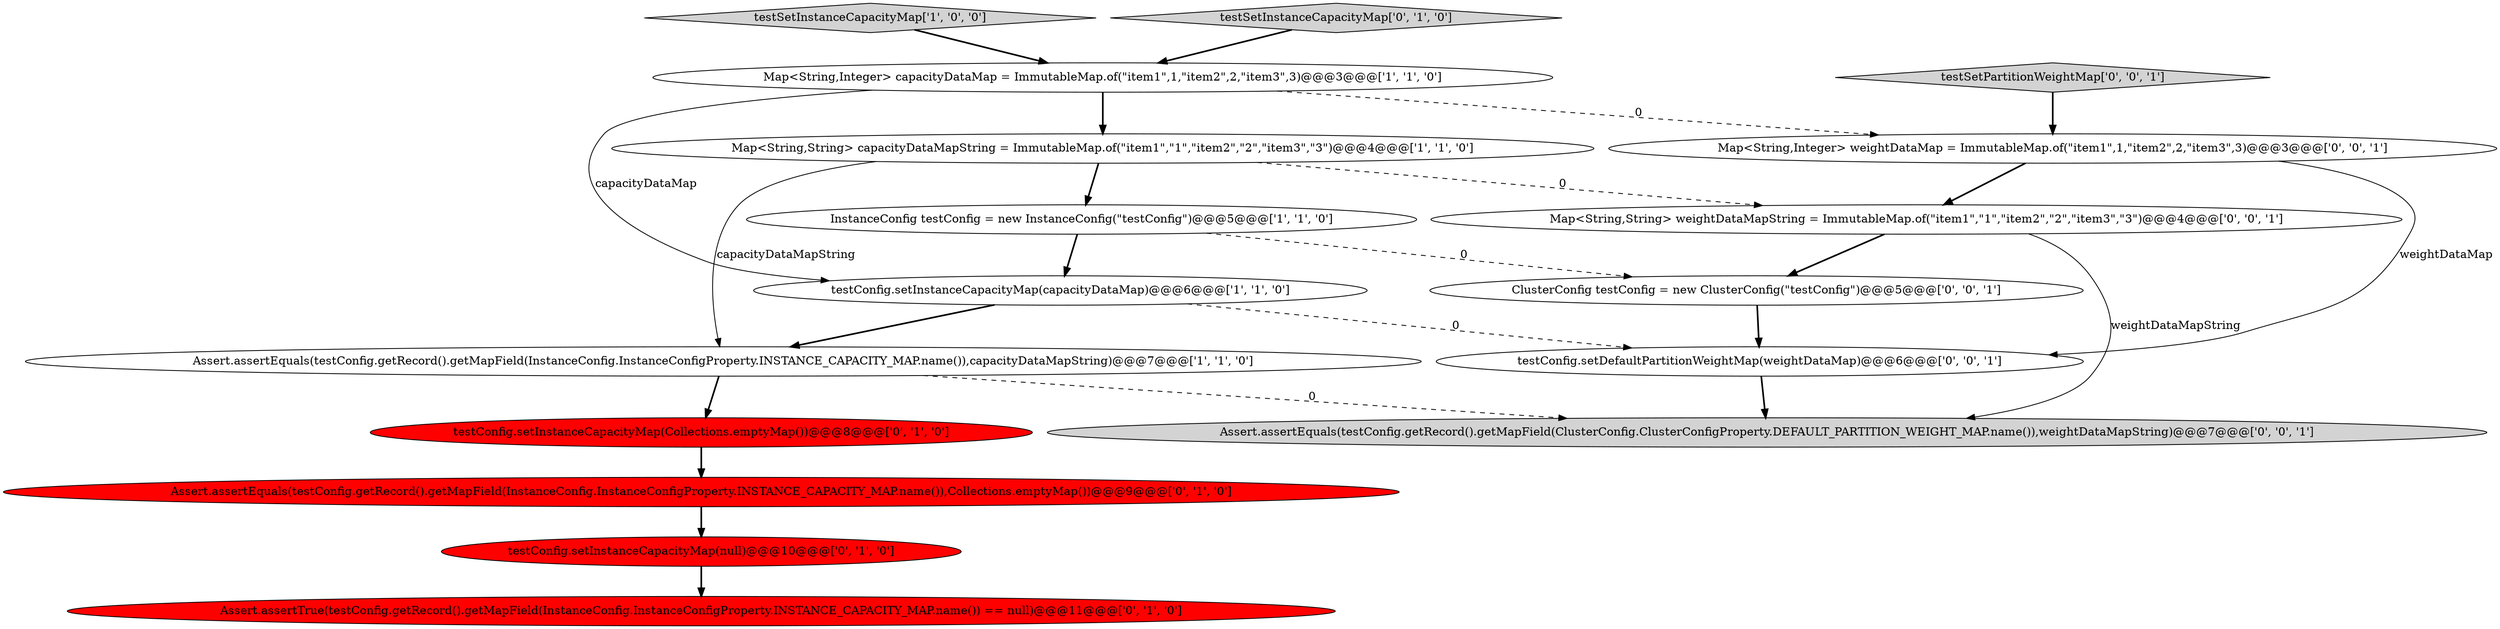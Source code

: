 digraph {
7 [style = filled, label = "testConfig.setInstanceCapacityMap(null)@@@10@@@['0', '1', '0']", fillcolor = red, shape = ellipse image = "AAA1AAABBB2BBB"];
9 [style = filled, label = "Assert.assertTrue(testConfig.getRecord().getMapField(InstanceConfig.InstanceConfigProperty.INSTANCE_CAPACITY_MAP.name()) == null)@@@11@@@['0', '1', '0']", fillcolor = red, shape = ellipse image = "AAA1AAABBB2BBB"];
13 [style = filled, label = "Assert.assertEquals(testConfig.getRecord().getMapField(ClusterConfig.ClusterConfigProperty.DEFAULT_PARTITION_WEIGHT_MAP.name()),weightDataMapString)@@@7@@@['0', '0', '1']", fillcolor = lightgray, shape = ellipse image = "AAA0AAABBB3BBB"];
11 [style = filled, label = "testSetPartitionWeightMap['0', '0', '1']", fillcolor = lightgray, shape = diamond image = "AAA0AAABBB3BBB"];
1 [style = filled, label = "Assert.assertEquals(testConfig.getRecord().getMapField(InstanceConfig.InstanceConfigProperty.INSTANCE_CAPACITY_MAP.name()),capacityDataMapString)@@@7@@@['1', '1', '0']", fillcolor = white, shape = ellipse image = "AAA0AAABBB1BBB"];
14 [style = filled, label = "Map<String,Integer> weightDataMap = ImmutableMap.of(\"item1\",1,\"item2\",2,\"item3\",3)@@@3@@@['0', '0', '1']", fillcolor = white, shape = ellipse image = "AAA0AAABBB3BBB"];
3 [style = filled, label = "testSetInstanceCapacityMap['1', '0', '0']", fillcolor = lightgray, shape = diamond image = "AAA0AAABBB1BBB"];
15 [style = filled, label = "testConfig.setDefaultPartitionWeightMap(weightDataMap)@@@6@@@['0', '0', '1']", fillcolor = white, shape = ellipse image = "AAA0AAABBB3BBB"];
4 [style = filled, label = "Map<String,Integer> capacityDataMap = ImmutableMap.of(\"item1\",1,\"item2\",2,\"item3\",3)@@@3@@@['1', '1', '0']", fillcolor = white, shape = ellipse image = "AAA0AAABBB1BBB"];
0 [style = filled, label = "InstanceConfig testConfig = new InstanceConfig(\"testConfig\")@@@5@@@['1', '1', '0']", fillcolor = white, shape = ellipse image = "AAA0AAABBB1BBB"];
2 [style = filled, label = "testConfig.setInstanceCapacityMap(capacityDataMap)@@@6@@@['1', '1', '0']", fillcolor = white, shape = ellipse image = "AAA0AAABBB1BBB"];
5 [style = filled, label = "Map<String,String> capacityDataMapString = ImmutableMap.of(\"item1\",\"1\",\"item2\",\"2\",\"item3\",\"3\")@@@4@@@['1', '1', '0']", fillcolor = white, shape = ellipse image = "AAA0AAABBB1BBB"];
8 [style = filled, label = "Assert.assertEquals(testConfig.getRecord().getMapField(InstanceConfig.InstanceConfigProperty.INSTANCE_CAPACITY_MAP.name()),Collections.emptyMap())@@@9@@@['0', '1', '0']", fillcolor = red, shape = ellipse image = "AAA1AAABBB2BBB"];
6 [style = filled, label = "testConfig.setInstanceCapacityMap(Collections.emptyMap())@@@8@@@['0', '1', '0']", fillcolor = red, shape = ellipse image = "AAA1AAABBB2BBB"];
10 [style = filled, label = "testSetInstanceCapacityMap['0', '1', '0']", fillcolor = lightgray, shape = diamond image = "AAA0AAABBB2BBB"];
12 [style = filled, label = "ClusterConfig testConfig = new ClusterConfig(\"testConfig\")@@@5@@@['0', '0', '1']", fillcolor = white, shape = ellipse image = "AAA0AAABBB3BBB"];
16 [style = filled, label = "Map<String,String> weightDataMapString = ImmutableMap.of(\"item1\",\"1\",\"item2\",\"2\",\"item3\",\"3\")@@@4@@@['0', '0', '1']", fillcolor = white, shape = ellipse image = "AAA0AAABBB3BBB"];
14->16 [style = bold, label=""];
15->13 [style = bold, label=""];
11->14 [style = bold, label=""];
2->1 [style = bold, label=""];
0->2 [style = bold, label=""];
12->15 [style = bold, label=""];
0->12 [style = dashed, label="0"];
3->4 [style = bold, label=""];
8->7 [style = bold, label=""];
2->15 [style = dashed, label="0"];
1->13 [style = dashed, label="0"];
5->16 [style = dashed, label="0"];
7->9 [style = bold, label=""];
1->6 [style = bold, label=""];
5->0 [style = bold, label=""];
6->8 [style = bold, label=""];
4->2 [style = solid, label="capacityDataMap"];
10->4 [style = bold, label=""];
5->1 [style = solid, label="capacityDataMapString"];
4->14 [style = dashed, label="0"];
4->5 [style = bold, label=""];
16->12 [style = bold, label=""];
16->13 [style = solid, label="weightDataMapString"];
14->15 [style = solid, label="weightDataMap"];
}
